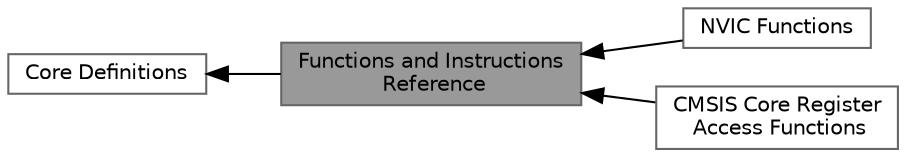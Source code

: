 digraph "Functions and Instructions Reference"
{
 // LATEX_PDF_SIZE
  bgcolor="transparent";
  edge [fontname=Helvetica,fontsize=10,labelfontname=Helvetica,labelfontsize=10];
  node [fontname=Helvetica,fontsize=10,shape=box,height=0.2,width=0.4];
  rankdir=LR;
  Node1 [id="Node000001",label="Functions and Instructions\l Reference",height=0.2,width=0.4,color="gray40", fillcolor="grey60", style="filled", fontcolor="black",tooltip=" "];
  Node4 [id="Node000004",label="NVIC Functions",height=0.2,width=0.4,color="grey40", fillcolor="white", style="filled",URL="$group___c_m_s_i_s___core___n_v_i_c_functions.html",tooltip="Functions that manage interrupts and exceptions via the NVIC."];
  Node3 [id="Node000003",label="CMSIS Core Register\l Access Functions",height=0.2,width=0.4,color="grey40", fillcolor="white", style="filled",URL="$group___c_m_s_i_s___core___reg_acc_functions.html",tooltip=" "];
  Node2 [id="Node000002",label="Core Definitions",height=0.2,width=0.4,color="grey40", fillcolor="white", style="filled",URL="$group___c_m_s_i_s__core__base.html",tooltip="Definitions for base addresses, unions, and structures."];
  Node2->Node1 [shape=plaintext, dir="back", style="solid"];
  Node1->Node3 [shape=plaintext, dir="back", style="solid"];
  Node1->Node4 [shape=plaintext, dir="back", style="solid"];
}
